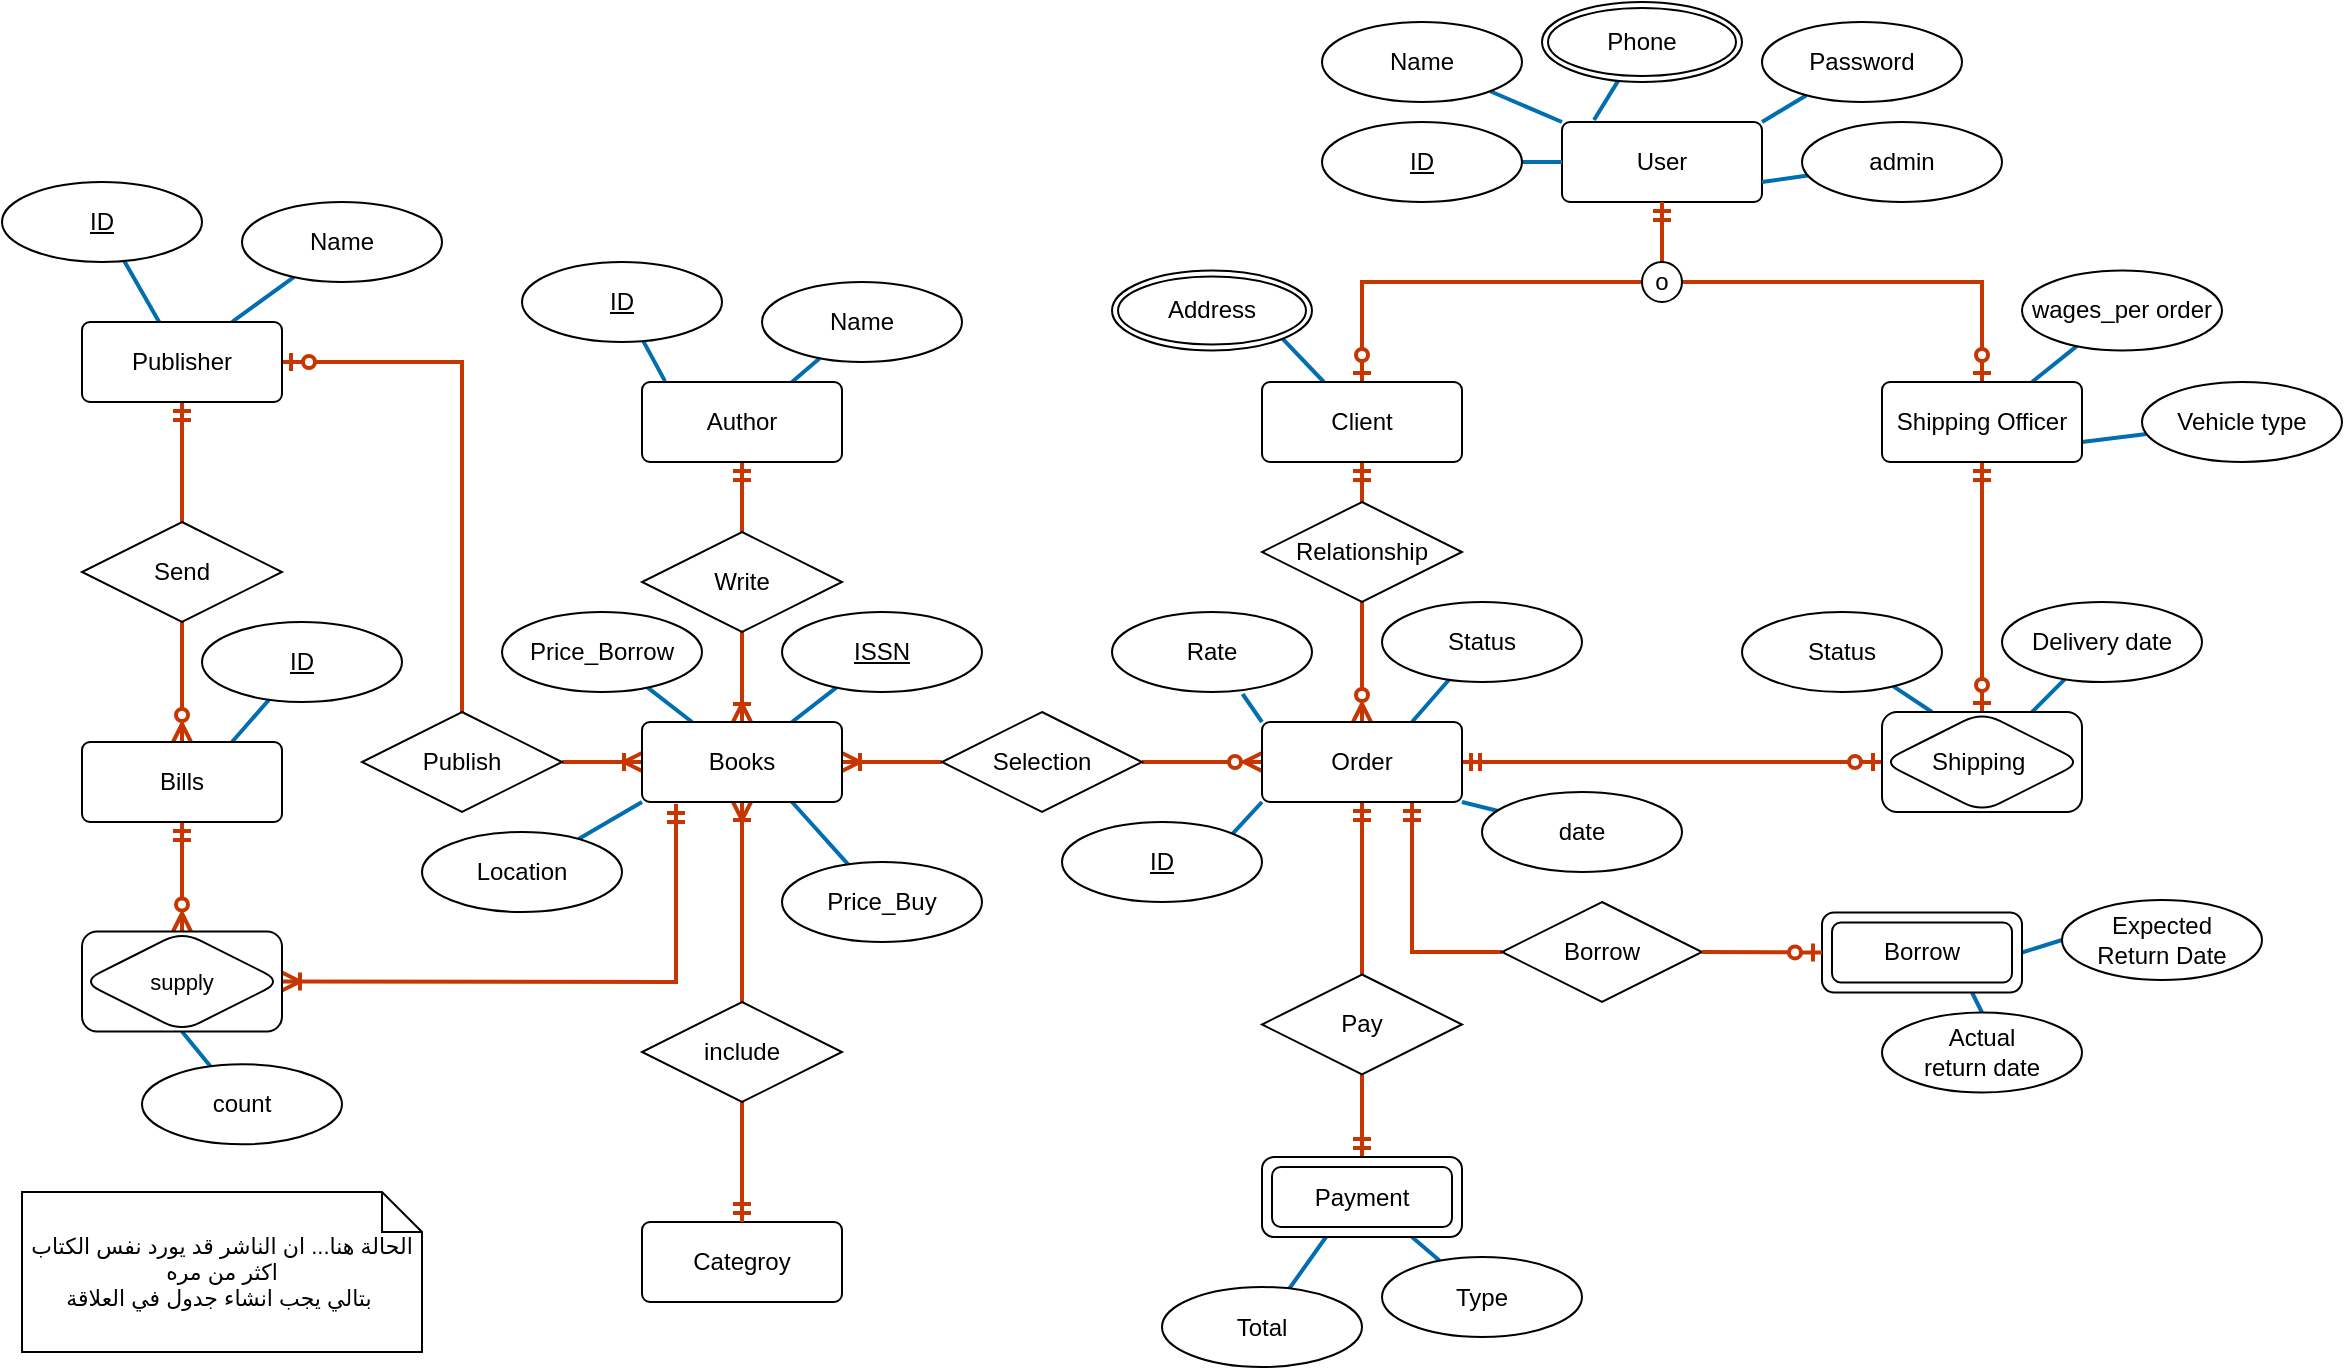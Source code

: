<mxfile version="16.5.1" type="device"><diagram id="JxD4gfSCiAcHLxDcsW2C" name="Page-1"><mxGraphModel dx="723" dy="454" grid="1" gridSize="10" guides="1" tooltips="1" connect="1" arrows="1" fold="1" page="1" pageScale="1" pageWidth="1654" pageHeight="1169" math="0" shadow="0"><root><mxCell id="0"/><mxCell id="1" parent="0"/><mxCell id="jdEGDxnfKWeA7EX0PXju-33" style="edgeStyle=none;shape=connector;rounded=0;orthogonalLoop=1;jettySize=auto;html=1;entryX=0.17;entryY=1.025;entryDx=0;entryDy=0;labelBackgroundColor=default;fontFamily=Helvetica;fontSize=11;fontColor=default;endArrow=ERmandOne;endFill=0;strokeColor=#C73500;strokeWidth=2;fillColor=#fa6800;exitX=1;exitY=0.5;exitDx=0;exitDy=0;startArrow=ERoneToMany;startFill=0;entryPerimeter=0;" parent="1" source="jdEGDxnfKWeA7EX0PXju-32" target="jdEGDxnfKWeA7EX0PXju-8" edge="1"><mxGeometry relative="1" as="geometry"><Array as="points"><mxPoint x="357" y="640"/></Array></mxGeometry></mxCell><mxCell id="jdEGDxnfKWeA7EX0PXju-34" style="edgeStyle=none;shape=connector;rounded=0;orthogonalLoop=1;jettySize=auto;html=1;entryX=0.5;entryY=1;entryDx=0;entryDy=0;labelBackgroundColor=default;fontFamily=Helvetica;fontSize=11;fontColor=default;endArrow=ERmandOne;endFill=0;strokeColor=#C73500;strokeWidth=2;fillColor=#fa6800;exitX=0.5;exitY=0;exitDx=0;exitDy=0;startArrow=ERzeroToMany;startFill=0;" parent="1" source="jdEGDxnfKWeA7EX0PXju-32" target="jdEGDxnfKWeA7EX0PXju-10" edge="1"><mxGeometry relative="1" as="geometry"/></mxCell><mxCell id="jdEGDxnfKWeA7EX0PXju-92" style="edgeStyle=none;shape=connector;rounded=0;orthogonalLoop=1;jettySize=auto;html=1;labelBackgroundColor=default;fontFamily=Helvetica;fontSize=12;fontColor=default;endArrow=none;endFill=0;strokeColor=#006EAF;strokeWidth=2;fillColor=#1ba1e2;entryX=0.75;entryY=0;entryDx=0;entryDy=0;" parent="1" source="jdEGDxnfKWeA7EX0PXju-93" target="jdEGDxnfKWeA7EX0PXju-10" edge="1"><mxGeometry relative="1" as="geometry"><mxPoint x="144" y="515" as="targetPoint"/></mxGeometry></mxCell><mxCell id="jdEGDxnfKWeA7EX0PXju-16" value="" style="fontSize=12;html=1;endArrow=ERzeroToMany;startArrow=none;rounded=0;exitX=0.5;exitY=1;exitDx=0;exitDy=0;fillColor=#fa6800;strokeColor=#C73500;strokeWidth=2;entryX=0.5;entryY=0;entryDx=0;entryDy=0;endFill=0;" parent="1" source="jdEGDxnfKWeA7EX0PXju-14" target="jdEGDxnfKWeA7EX0PXju-10" edge="1"><mxGeometry width="100" height="100" relative="1" as="geometry"><mxPoint x="100" y="550" as="sourcePoint"/><mxPoint x="80" y="440" as="targetPoint"/></mxGeometry></mxCell><mxCell id="jdEGDxnfKWeA7EX0PXju-17" value="" style="fontSize=12;html=1;endArrow=none;startArrow=ERmandOne;rounded=0;exitX=0.5;exitY=1;exitDx=0;exitDy=0;fillColor=#fa6800;strokeColor=#C73500;strokeWidth=2;entryX=0.5;entryY=0;entryDx=0;entryDy=0;endFill=0;" parent="1" source="jdEGDxnfKWeA7EX0PXju-12" target="jdEGDxnfKWeA7EX0PXju-14" edge="1"><mxGeometry width="100" height="100" relative="1" as="geometry"><mxPoint x="250" y="380" as="sourcePoint"/><mxPoint x="250" y="530" as="targetPoint"/><Array as="points"><mxPoint x="110" y="360"/></Array></mxGeometry></mxCell><mxCell id="jdEGDxnfKWeA7EX0PXju-21" style="edgeStyle=none;rounded=0;orthogonalLoop=1;jettySize=auto;html=1;endArrow=ERzeroToOne;endFill=0;strokeWidth=2;fillColor=#fa6800;strokeColor=#C73500;entryX=1;entryY=0.5;entryDx=0;entryDy=0;" parent="1" source="jdEGDxnfKWeA7EX0PXju-18" target="jdEGDxnfKWeA7EX0PXju-12" edge="1"><mxGeometry relative="1" as="geometry"><mxPoint x="250" y="320" as="targetPoint"/><Array as="points"><mxPoint x="250" y="330"/></Array></mxGeometry></mxCell><mxCell id="jdEGDxnfKWeA7EX0PXju-37" style="edgeStyle=none;shape=connector;rounded=0;orthogonalLoop=1;jettySize=auto;html=1;entryX=0.5;entryY=1;entryDx=0;entryDy=0;labelBackgroundColor=default;fontFamily=Helvetica;fontSize=11;fontColor=default;endArrow=ERoneToMany;endFill=0;strokeColor=#C73500;strokeWidth=2;fillColor=#fa6800;" parent="1" source="jdEGDxnfKWeA7EX0PXju-35" target="jdEGDxnfKWeA7EX0PXju-8" edge="1"><mxGeometry relative="1" as="geometry"/></mxCell><mxCell id="jdEGDxnfKWeA7EX0PXju-25" style="edgeStyle=none;shape=connector;rounded=0;orthogonalLoop=1;jettySize=auto;html=1;entryX=0.5;entryY=1;entryDx=0;entryDy=0;labelBackgroundColor=default;fontFamily=Helvetica;fontSize=11;fontColor=default;endArrow=ERmandOne;endFill=0;strokeColor=#C73500;strokeWidth=2;fillColor=#fa6800;" parent="1" source="jdEGDxnfKWeA7EX0PXju-22" target="jdEGDxnfKWeA7EX0PXju-3" edge="1"><mxGeometry relative="1" as="geometry"/></mxCell><mxCell id="jdEGDxnfKWeA7EX0PXju-20" style="edgeStyle=none;rounded=0;orthogonalLoop=1;jettySize=auto;html=1;entryX=0;entryY=0.5;entryDx=0;entryDy=0;endArrow=ERoneToMany;endFill=0;strokeWidth=2;fillColor=#fa6800;strokeColor=#C73500;" parent="1" source="jdEGDxnfKWeA7EX0PXju-18" target="jdEGDxnfKWeA7EX0PXju-8" edge="1"><mxGeometry relative="1" as="geometry"/></mxCell><mxCell id="jdEGDxnfKWeA7EX0PXju-27" style="edgeStyle=none;shape=connector;rounded=0;orthogonalLoop=1;jettySize=auto;html=1;labelBackgroundColor=default;fontFamily=Helvetica;fontSize=11;fontColor=default;endArrow=ERoneToMany;endFill=0;strokeColor=#C73500;strokeWidth=2;fillColor=#fa6800;" parent="1" source="jdEGDxnfKWeA7EX0PXju-22" target="jdEGDxnfKWeA7EX0PXju-8" edge="1"><mxGeometry relative="1" as="geometry"/></mxCell><mxCell id="RATi3GhrAoLPhoVQ4J70-42" style="edgeStyle=none;shape=connector;rounded=0;orthogonalLoop=1;jettySize=auto;html=1;labelBackgroundColor=default;fontFamily=Helvetica;fontSize=11;fontColor=default;endArrow=none;endFill=0;strokeColor=#006EAF;strokeWidth=2;fillColor=#1ba1e2;entryX=0.75;entryY=1;entryDx=0;entryDy=0;" parent="1" source="RATi3GhrAoLPhoVQ4J70-43" target="jdEGDxnfKWeA7EX0PXju-8" edge="1"><mxGeometry relative="1" as="geometry"><mxPoint x="390" y="560" as="targetPoint"/><mxPoint x="549.324" y="661.554" as="sourcePoint"/></mxGeometry></mxCell><mxCell id="jdEGDxnfKWeA7EX0PXju-53" style="edgeStyle=none;shape=connector;rounded=0;orthogonalLoop=1;jettySize=auto;html=1;labelBackgroundColor=default;fontFamily=Helvetica;fontSize=11;fontColor=default;endArrow=none;endFill=0;strokeColor=#006EAF;strokeWidth=2;fillColor=#1ba1e2;entryX=0.25;entryY=0;entryDx=0;entryDy=0;" parent="1" source="jdEGDxnfKWeA7EX0PXju-54" target="jdEGDxnfKWeA7EX0PXju-8" edge="1"><mxGeometry relative="1" as="geometry"><mxPoint x="420" y="530" as="targetPoint"/></mxGeometry></mxCell><mxCell id="jdEGDxnfKWeA7EX0PXju-79" style="edgeStyle=none;shape=connector;rounded=0;orthogonalLoop=1;jettySize=auto;html=1;labelBackgroundColor=default;fontFamily=Helvetica;fontSize=12;fontColor=default;endArrow=none;endFill=0;strokeColor=#006EAF;strokeWidth=2;fillColor=#1ba1e2;entryX=0.75;entryY=0;entryDx=0;entryDy=0;" parent="1" source="jdEGDxnfKWeA7EX0PXju-80" target="jdEGDxnfKWeA7EX0PXju-8" edge="1"><mxGeometry relative="1" as="geometry"><mxPoint x="430" y="570" as="targetPoint"/></mxGeometry></mxCell><mxCell id="jdEGDxnfKWeA7EX0PXju-86" style="edgeStyle=none;shape=connector;rounded=0;orthogonalLoop=1;jettySize=auto;html=1;labelBackgroundColor=default;fontFamily=Helvetica;fontSize=11;fontColor=default;endArrow=none;endFill=0;strokeColor=#006EAF;strokeWidth=2;fillColor=#1ba1e2;entryX=0.32;entryY=1;entryDx=0;entryDy=0;entryPerimeter=0;" parent="1" source="jdEGDxnfKWeA7EX0PXju-87" target="jdEGDxnfKWeA7EX0PXju-9" edge="1"><mxGeometry relative="1" as="geometry"><mxPoint x="550" y="877.5" as="targetPoint"/><mxPoint x="669.324" y="779.054" as="sourcePoint"/></mxGeometry></mxCell><mxCell id="jdEGDxnfKWeA7EX0PXju-56" style="edgeStyle=none;shape=connector;rounded=0;orthogonalLoop=1;jettySize=auto;html=1;labelBackgroundColor=default;fontFamily=Helvetica;fontSize=11;fontColor=default;endArrow=none;endFill=0;strokeColor=#006EAF;strokeWidth=2;fillColor=#1ba1e2;entryX=0.5;entryY=1;entryDx=0;entryDy=0;" parent="1" source="jdEGDxnfKWeA7EX0PXju-57" target="jdEGDxnfKWeA7EX0PXju-32" edge="1"><mxGeometry relative="1" as="geometry"><mxPoint x="160" y="650" as="targetPoint"/></mxGeometry></mxCell><mxCell id="jdEGDxnfKWeA7EX0PXju-64" style="edgeStyle=none;shape=connector;rounded=0;orthogonalLoop=1;jettySize=auto;html=1;labelBackgroundColor=default;fontFamily=Helvetica;fontSize=11;fontColor=default;endArrow=none;endFill=0;strokeColor=#006EAF;strokeWidth=2;fillColor=#1ba1e2;entryX=0.75;entryY=1;entryDx=0;entryDy=0;" parent="1" source="jdEGDxnfKWeA7EX0PXju-65" target="jdEGDxnfKWeA7EX0PXju-9" edge="1"><mxGeometry relative="1" as="geometry"><mxPoint x="650" y="957.5" as="targetPoint"/></mxGeometry></mxCell><mxCell id="jdEGDxnfKWeA7EX0PXju-63" style="edgeStyle=none;shape=connector;rounded=0;orthogonalLoop=1;jettySize=auto;html=1;labelBackgroundColor=default;fontFamily=Helvetica;fontSize=11;fontColor=default;endArrow=ERmandOne;endFill=0;strokeColor=#C73500;strokeWidth=2;fillColor=#fa6800;startArrow=none;exitX=0.5;exitY=1;exitDx=0;exitDy=0;entryX=0.5;entryY=0;entryDx=0;entryDy=0;" parent="1" source="jdEGDxnfKWeA7EX0PXju-59" target="jdEGDxnfKWeA7EX0PXju-9" edge="1"><mxGeometry relative="1" as="geometry"><mxPoint x="810" y="735" as="sourcePoint"/><mxPoint x="760" y="790" as="targetPoint"/><Array as="points"/></mxGeometry></mxCell><mxCell id="KL6t0yrP0AmpaEVRuksc-3" style="edgeStyle=none;shape=connector;rounded=0;orthogonalLoop=1;jettySize=auto;html=1;labelBackgroundColor=default;fontFamily=Helvetica;fontSize=11;fontColor=default;endArrow=ERmandOne;endFill=0;strokeColor=#C73500;strokeWidth=2;fillColor=#fa6800;startArrow=none;startFill=0;entryX=0.75;entryY=1;entryDx=0;entryDy=0;exitX=0;exitY=0.5;exitDx=0;exitDy=0;" edge="1" parent="1" source="KL6t0yrP0AmpaEVRuksc-4" target="jdEGDxnfKWeA7EX0PXju-31"><mxGeometry relative="1" as="geometry"><Array as="points"><mxPoint x="725" y="625"/></Array><mxPoint x="780" y="600" as="sourcePoint"/><mxPoint x="700" y="573.75" as="targetPoint"/></mxGeometry></mxCell><mxCell id="jdEGDxnfKWeA7EX0PXju-39" style="edgeStyle=none;shape=connector;rounded=0;orthogonalLoop=1;jettySize=auto;html=1;entryX=1;entryY=0.5;entryDx=0;entryDy=0;labelBackgroundColor=default;fontFamily=Helvetica;fontSize=11;fontColor=default;endArrow=ERoneToMany;endFill=0;strokeColor=#C73500;strokeWidth=2;fillColor=#fa6800;startArrow=none;startFill=0;" parent="1" source="gCIFR5AvSCSNovYaRCUh-2" target="jdEGDxnfKWeA7EX0PXju-8" edge="1"><mxGeometry relative="1" as="geometry"><mxPoint x="550" y="540" as="targetPoint"/></mxGeometry></mxCell><mxCell id="jdEGDxnfKWeA7EX0PXju-5" style="edgeStyle=none;rounded=0;orthogonalLoop=1;jettySize=auto;html=1;endArrow=ERzeroToOne;endFill=0;fillColor=#fa6800;strokeColor=#C73500;strokeWidth=2;labelBackgroundColor=default;fontFamily=Helvetica;fontSize=12;fontColor=default;shape=connector;exitX=1;exitY=0.5;exitDx=0;exitDy=0;entryX=0.5;entryY=0;entryDx=0;entryDy=0;" parent="1" source="jdEGDxnfKWeA7EX0PXju-7" target="RATi3GhrAoLPhoVQ4J70-3" edge="1"><mxGeometry relative="1" as="geometry"><mxPoint x="1010" y="330" as="targetPoint"/><Array as="points"><mxPoint x="1010" y="290"/></Array><mxPoint x="600" y="290" as="sourcePoint"/></mxGeometry></mxCell><mxCell id="RATi3GhrAoLPhoVQ4J70-18" style="edgeStyle=none;shape=connector;rounded=0;orthogonalLoop=1;jettySize=auto;html=1;labelBackgroundColor=default;fontFamily=Helvetica;fontSize=11;fontColor=default;endArrow=none;endFill=0;strokeColor=#006EAF;strokeWidth=2;fillColor=#1ba1e2;entryX=0.75;entryY=0;entryDx=0;entryDy=0;" parent="1" source="RATi3GhrAoLPhoVQ4J70-19" target="RATi3GhrAoLPhoVQ4J70-3" edge="1"><mxGeometry relative="1" as="geometry"><mxPoint x="790" y="84.25" as="targetPoint"/></mxGeometry></mxCell><mxCell id="RATi3GhrAoLPhoVQ4J70-20" style="edgeStyle=none;shape=connector;rounded=0;orthogonalLoop=1;jettySize=auto;html=1;labelBackgroundColor=default;fontFamily=Helvetica;fontSize=11;fontColor=default;endArrow=none;endFill=0;strokeColor=#006EAF;strokeWidth=2;fillColor=#1ba1e2;entryX=1;entryY=0.75;entryDx=0;entryDy=0;" parent="1" source="RATi3GhrAoLPhoVQ4J70-21" target="RATi3GhrAoLPhoVQ4J70-3" edge="1"><mxGeometry relative="1" as="geometry"><mxPoint x="800" y="94.25" as="targetPoint"/></mxGeometry></mxCell><mxCell id="RATi3GhrAoLPhoVQ4J70-10" style="edgeStyle=none;shape=connector;rounded=0;orthogonalLoop=1;jettySize=auto;html=1;entryX=0.5;entryY=1;entryDx=0;entryDy=0;labelBackgroundColor=default;fontFamily=Helvetica;fontSize=11;fontColor=default;endArrow=ERmandOne;endFill=0;strokeColor=#C73500;strokeWidth=2;fillColor=#fa6800;exitX=0.5;exitY=0;exitDx=0;exitDy=0;startArrow=ERzeroToOne;startFill=0;" parent="1" source="RATi3GhrAoLPhoVQ4J70-7" target="RATi3GhrAoLPhoVQ4J70-3" edge="1"><mxGeometry relative="1" as="geometry"><Array as="points"/><mxPoint x="890" y="409.25" as="sourcePoint"/><mxPoint x="985" y="436.25" as="targetPoint"/></mxGeometry></mxCell><mxCell id="RATi3GhrAoLPhoVQ4J70-33" style="edgeStyle=none;shape=connector;rounded=0;orthogonalLoop=1;jettySize=auto;html=1;labelBackgroundColor=default;fontFamily=Helvetica;fontSize=11;fontColor=default;endArrow=none;endFill=0;strokeColor=#006EAF;strokeWidth=2;fillColor=#1ba1e2;entryX=0.25;entryY=0;entryDx=0;entryDy=0;" parent="1" source="RATi3GhrAoLPhoVQ4J70-34" target="RATi3GhrAoLPhoVQ4J70-7" edge="1"><mxGeometry relative="1" as="geometry"><mxPoint x="935" y="394.25" as="targetPoint"/></mxGeometry></mxCell><mxCell id="RATi3GhrAoLPhoVQ4J70-35" style="edgeStyle=none;shape=connector;rounded=0;orthogonalLoop=1;jettySize=auto;html=1;labelBackgroundColor=default;fontFamily=Helvetica;fontSize=11;fontColor=default;endArrow=none;endFill=0;strokeColor=#006EAF;strokeWidth=2;fillColor=#1ba1e2;entryX=0.75;entryY=1;entryDx=0;entryDy=0;exitX=0.5;exitY=0;exitDx=0;exitDy=0;" parent="1" source="RATi3GhrAoLPhoVQ4J70-36" target="KL6t0yrP0AmpaEVRuksc-2" edge="1"><mxGeometry relative="1" as="geometry"><mxPoint x="924" y="479.5" as="targetPoint"/><mxPoint x="1160" y="510.25" as="sourcePoint"/></mxGeometry></mxCell><mxCell id="RATi3GhrAoLPhoVQ4J70-37" style="edgeStyle=none;shape=connector;rounded=0;orthogonalLoop=1;jettySize=auto;html=1;labelBackgroundColor=default;fontFamily=Helvetica;fontSize=11;fontColor=default;endArrow=none;endFill=0;strokeColor=#006EAF;strokeWidth=2;fillColor=#1ba1e2;entryX=0.75;entryY=0;entryDx=0;entryDy=0;" parent="1" source="RATi3GhrAoLPhoVQ4J70-38" target="RATi3GhrAoLPhoVQ4J70-7" edge="1"><mxGeometry relative="1" as="geometry"><mxPoint x="1075" y="424.25" as="targetPoint"/></mxGeometry></mxCell><mxCell id="jdEGDxnfKWeA7EX0PXju-40" style="edgeStyle=none;shape=connector;rounded=0;orthogonalLoop=1;jettySize=auto;html=1;entryX=0.5;entryY=0;entryDx=0;entryDy=0;labelBackgroundColor=default;fontFamily=Helvetica;fontSize=11;fontColor=default;endArrow=ERzeroToMany;endFill=0;strokeColor=#C73500;strokeWidth=2;fillColor=#fa6800;startArrow=none;startFill=0;exitX=0.5;exitY=1;exitDx=0;exitDy=0;" parent="1" source="Wd9NpJ-SAtUR62N8q9Qz-1" target="jdEGDxnfKWeA7EX0PXju-31" edge="1"><mxGeometry relative="1" as="geometry"><mxPoint x="680" y="394.25" as="sourcePoint"/></mxGeometry></mxCell><mxCell id="jdEGDxnfKWeA7EX0PXju-44" style="edgeStyle=none;shape=connector;rounded=0;orthogonalLoop=1;jettySize=auto;html=1;labelBackgroundColor=default;fontFamily=Helvetica;fontSize=11;fontColor=default;endArrow=none;endFill=0;strokeColor=#006EAF;strokeWidth=2;fillColor=#1ba1e2;entryX=0.75;entryY=0;entryDx=0;entryDy=0;" parent="1" source="jdEGDxnfKWeA7EX0PXju-45" target="jdEGDxnfKWeA7EX0PXju-31" edge="1"><mxGeometry relative="1" as="geometry"><mxPoint x="780" y="540" as="targetPoint"/></mxGeometry></mxCell><mxCell id="jdEGDxnfKWeA7EX0PXju-46" style="edgeStyle=none;shape=connector;rounded=0;orthogonalLoop=1;jettySize=auto;html=1;labelBackgroundColor=default;fontFamily=Helvetica;fontSize=11;fontColor=default;endArrow=none;endFill=0;strokeColor=#006EAF;strokeWidth=2;fillColor=#1ba1e2;entryX=1;entryY=0.5;entryDx=0;entryDy=0;exitX=0;exitY=0.5;exitDx=0;exitDy=0;" parent="1" source="jdEGDxnfKWeA7EX0PXju-47" target="KL6t0yrP0AmpaEVRuksc-2" edge="1"><mxGeometry relative="1" as="geometry"><mxPoint x="870" y="625.25" as="targetPoint"/><mxPoint x="834.645" y="556.108" as="sourcePoint"/></mxGeometry></mxCell><mxCell id="jdEGDxnfKWeA7EX0PXju-51" style="edgeStyle=none;shape=connector;rounded=0;orthogonalLoop=1;jettySize=auto;html=1;labelBackgroundColor=default;fontFamily=Helvetica;fontSize=11;fontColor=default;endArrow=none;endFill=0;strokeColor=#006EAF;strokeWidth=2;fillColor=#1ba1e2;entryX=0;entryY=0;entryDx=0;entryDy=0;exitX=0.653;exitY=1.025;exitDx=0;exitDy=0;exitPerimeter=0;" parent="1" source="jdEGDxnfKWeA7EX0PXju-52" target="jdEGDxnfKWeA7EX0PXju-31" edge="1"><mxGeometry relative="1" as="geometry"><mxPoint x="600" y="510" as="targetPoint"/><mxPoint x="746.47" y="479.254" as="sourcePoint"/></mxGeometry></mxCell><mxCell id="jdEGDxnfKWeA7EX0PXju-62" value="" style="edgeStyle=none;shape=connector;rounded=0;orthogonalLoop=1;jettySize=auto;html=1;labelBackgroundColor=default;fontFamily=Helvetica;fontSize=11;fontColor=default;endArrow=none;endFill=0;strokeColor=#C73500;strokeWidth=2;fillColor=#fa6800;startArrow=ERmandOne;startFill=0;exitX=0.5;exitY=1;exitDx=0;exitDy=0;entryX=0.5;entryY=0;entryDx=0;entryDy=0;" parent="1" source="jdEGDxnfKWeA7EX0PXju-31" target="jdEGDxnfKWeA7EX0PXju-59" edge="1"><mxGeometry relative="1" as="geometry"><mxPoint x="685" y="550" as="sourcePoint"/><mxPoint x="760" y="670" as="targetPoint"/><Array as="points"/></mxGeometry></mxCell><mxCell id="jdEGDxnfKWeA7EX0PXju-82" style="edgeStyle=none;shape=connector;rounded=0;orthogonalLoop=1;jettySize=auto;html=1;labelBackgroundColor=default;fontFamily=Helvetica;fontSize=11;fontColor=default;endArrow=none;endFill=0;strokeColor=#006EAF;strokeWidth=2;fillColor=#1ba1e2;entryX=0;entryY=1;entryDx=0;entryDy=0;exitX=1;exitY=0;exitDx=0;exitDy=0;" parent="1" source="jdEGDxnfKWeA7EX0PXju-83" target="jdEGDxnfKWeA7EX0PXju-31" edge="1"><mxGeometry relative="1" as="geometry"><mxPoint x="920" y="555" as="targetPoint"/><mxPoint x="784.645" y="514.142" as="sourcePoint"/></mxGeometry></mxCell><mxCell id="gCIFR5AvSCSNovYaRCUh-3" value="" style="edgeStyle=none;shape=connector;rounded=0;orthogonalLoop=1;jettySize=auto;html=1;entryX=1;entryY=0.5;entryDx=0;entryDy=0;labelBackgroundColor=default;fontFamily=Helvetica;fontSize=11;fontColor=default;endArrow=none;endFill=0;strokeColor=#C73500;strokeWidth=2;fillColor=#fa6800;startArrow=ERzeroToMany;startFill=0;" parent="1" source="jdEGDxnfKWeA7EX0PXju-31" target="gCIFR5AvSCSNovYaRCUh-2" edge="1"><mxGeometry relative="1" as="geometry"><mxPoint x="770" y="534.63" as="sourcePoint"/><mxPoint x="600" y="530.0" as="targetPoint"/></mxGeometry></mxCell><mxCell id="RATi3GhrAoLPhoVQ4J70-9" style="edgeStyle=none;shape=connector;rounded=0;orthogonalLoop=1;jettySize=auto;html=1;labelBackgroundColor=default;fontFamily=Helvetica;fontSize=11;fontColor=default;endArrow=ERmandOne;endFill=0;strokeColor=#C73500;strokeWidth=2;fillColor=#fa6800;exitX=0;exitY=0.5;exitDx=0;exitDy=0;startArrow=ERzeroToOne;startFill=0;entryX=1;entryY=0.5;entryDx=0;entryDy=0;" parent="1" source="RATi3GhrAoLPhoVQ4J70-7" target="jdEGDxnfKWeA7EX0PXju-31" edge="1"><mxGeometry relative="1" as="geometry"><Array as="points"/><mxPoint x="820" y="671.75" as="sourcePoint"/><mxPoint x="850" y="485" as="targetPoint"/></mxGeometry></mxCell><mxCell id="RATi3GhrAoLPhoVQ4J70-4" style="rounded=0;orthogonalLoop=1;jettySize=auto;html=1;endArrow=ERzeroToOne;endFill=0;fillColor=#fa6800;strokeColor=#C73500;strokeWidth=2;labelBackgroundColor=default;fontFamily=Helvetica;fontSize=12;fontColor=default;shape=connector;startArrow=none;entryX=0.5;entryY=0;entryDx=0;entryDy=0;exitX=0;exitY=0.5;exitDx=0;exitDy=0;" parent="1" source="jdEGDxnfKWeA7EX0PXju-7" target="jdEGDxnfKWeA7EX0PXju-2" edge="1"><mxGeometry relative="1" as="geometry"><mxPoint x="600" y="320" as="targetPoint"/><Array as="points"><mxPoint x="700" y="290"/></Array><mxPoint x="700" y="270" as="sourcePoint"/></mxGeometry></mxCell><mxCell id="Wd9NpJ-SAtUR62N8q9Qz-2" value="" style="edgeStyle=none;shape=connector;rounded=0;orthogonalLoop=1;jettySize=auto;html=1;entryX=0.5;entryY=0;entryDx=0;entryDy=0;labelBackgroundColor=default;fontFamily=Helvetica;fontSize=11;fontColor=default;endArrow=none;endFill=0;strokeColor=#C73500;strokeWidth=2;fillColor=#fa6800;startArrow=ERmandOne;startFill=0;exitX=0.5;exitY=1;exitDx=0;exitDy=0;" parent="1" source="jdEGDxnfKWeA7EX0PXju-2" target="Wd9NpJ-SAtUR62N8q9Qz-1" edge="1"><mxGeometry relative="1" as="geometry"><mxPoint x="680" y="360" as="sourcePoint"/><mxPoint x="700" y="510" as="targetPoint"/></mxGeometry></mxCell><mxCell id="RATi3GhrAoLPhoVQ4J70-24" style="edgeStyle=none;shape=connector;rounded=0;orthogonalLoop=1;jettySize=auto;html=1;labelBackgroundColor=default;fontFamily=Helvetica;fontSize=12;fontColor=default;endArrow=none;endFill=0;strokeColor=#006EAF;strokeWidth=2;fillColor=#1ba1e2;exitX=1;exitY=1;exitDx=0;exitDy=0;" parent="1" source="RATi3GhrAoLPhoVQ4J70-25" target="jdEGDxnfKWeA7EX0PXju-2" edge="1"><mxGeometry relative="1" as="geometry"><mxPoint x="710" y="316.12" as="targetPoint"/><mxPoint x="590" y="320" as="sourcePoint"/></mxGeometry></mxCell><mxCell id="RATi3GhrAoLPhoVQ4J70-13" style="edgeStyle=none;shape=connector;rounded=0;orthogonalLoop=1;jettySize=auto;html=1;labelBackgroundColor=default;fontFamily=Helvetica;fontSize=11;fontColor=default;endArrow=none;endFill=0;strokeColor=#006EAF;strokeWidth=2;fillColor=#1ba1e2;entryX=0.75;entryY=0;entryDx=0;entryDy=0;" parent="1" source="RATi3GhrAoLPhoVQ4J70-14" target="jdEGDxnfKWeA7EX0PXju-12" edge="1"><mxGeometry relative="1" as="geometry"><mxPoint x="255" y="315" as="targetPoint"/></mxGeometry></mxCell><mxCell id="RATi3GhrAoLPhoVQ4J70-15" style="edgeStyle=none;shape=connector;rounded=0;orthogonalLoop=1;jettySize=auto;html=1;labelBackgroundColor=default;fontFamily=Helvetica;fontSize=12;fontColor=default;endArrow=none;endFill=0;strokeColor=#006EAF;strokeWidth=2;fillColor=#1ba1e2;" parent="1" source="RATi3GhrAoLPhoVQ4J70-16" target="jdEGDxnfKWeA7EX0PXju-12" edge="1"><mxGeometry relative="1" as="geometry"><mxPoint x="230" y="315" as="targetPoint"/></mxGeometry></mxCell><mxCell id="RATi3GhrAoLPhoVQ4J70-51" style="edgeStyle=none;shape=connector;rounded=0;orthogonalLoop=1;jettySize=auto;html=1;labelBackgroundColor=default;fontFamily=Helvetica;fontSize=11;fontColor=default;endArrow=none;endFill=0;strokeColor=#006EAF;strokeWidth=2;fillColor=#1ba1e2;entryX=0.75;entryY=0;entryDx=0;entryDy=0;" parent="1" source="RATi3GhrAoLPhoVQ4J70-52" target="jdEGDxnfKWeA7EX0PXju-3" edge="1"><mxGeometry relative="1" as="geometry"><mxPoint x="395" y="350" as="targetPoint"/></mxGeometry></mxCell><mxCell id="RATi3GhrAoLPhoVQ4J70-53" style="edgeStyle=none;shape=connector;rounded=0;orthogonalLoop=1;jettySize=auto;html=1;labelBackgroundColor=default;fontFamily=Helvetica;fontSize=12;fontColor=default;endArrow=none;endFill=0;strokeColor=#006EAF;strokeWidth=2;fillColor=#1ba1e2;entryX=0.115;entryY=-0.011;entryDx=0;entryDy=0;entryPerimeter=0;" parent="1" source="RATi3GhrAoLPhoVQ4J70-54" target="jdEGDxnfKWeA7EX0PXju-3" edge="1"><mxGeometry relative="1" as="geometry"><mxPoint x="358.571" y="350" as="targetPoint"/></mxGeometry></mxCell><mxCell id="jdEGDxnfKWeA7EX0PXju-1" value="User" style="rounded=1;arcSize=10;whiteSpace=wrap;html=1;align=center;fontFamily=Helvetica;fontSize=12;fontColor=default;strokeColor=default;fillColor=default;" parent="1" vertex="1"><mxGeometry x="800" y="210" width="100" height="40" as="geometry"/></mxCell><mxCell id="jdEGDxnfKWeA7EX0PXju-2" value="Client" style="rounded=1;arcSize=10;whiteSpace=wrap;html=1;align=center;fontFamily=Helvetica;fontSize=12;fontColor=default;strokeColor=default;fillColor=default;" parent="1" vertex="1"><mxGeometry x="650" y="340" width="100" height="40" as="geometry"/></mxCell><mxCell id="jdEGDxnfKWeA7EX0PXju-3" value="Author" style="rounded=1;arcSize=10;whiteSpace=wrap;html=1;align=center;fontFamily=Helvetica;fontSize=12;fontColor=default;strokeColor=default;fillColor=default;" parent="1" vertex="1"><mxGeometry x="340" y="340" width="100" height="40" as="geometry"/></mxCell><mxCell id="jdEGDxnfKWeA7EX0PXju-6" style="edgeStyle=none;shape=connector;rounded=0;orthogonalLoop=1;jettySize=auto;html=1;labelBackgroundColor=default;fontFamily=Helvetica;fontSize=12;fontColor=default;endArrow=ERmandOne;endFill=0;strokeColor=#C73500;strokeWidth=2;fillColor=#fa6800;" parent="1" source="jdEGDxnfKWeA7EX0PXju-7" target="jdEGDxnfKWeA7EX0PXju-1" edge="1"><mxGeometry relative="1" as="geometry"/></mxCell><mxCell id="jdEGDxnfKWeA7EX0PXju-8" value="Books" style="rounded=1;arcSize=10;whiteSpace=wrap;html=1;align=center;fontFamily=Helvetica;fontSize=12;fontColor=default;strokeColor=default;fillColor=default;" parent="1" vertex="1"><mxGeometry x="340" y="510" width="100" height="40" as="geometry"/></mxCell><mxCell id="jdEGDxnfKWeA7EX0PXju-9" value="Payment" style="rounded=1;shape=ext;margin=3;double=1;whiteSpace=wrap;html=1;align=center;fontFamily=Helvetica;fontSize=12;fontColor=default;strokeColor=default;fillColor=default;" parent="1" vertex="1"><mxGeometry x="650" y="727.5" width="100" height="40" as="geometry"/></mxCell><mxCell id="jdEGDxnfKWeA7EX0PXju-10" value="Bills" style="rounded=1;arcSize=10;whiteSpace=wrap;html=1;align=center;fontFamily=Helvetica;fontSize=12;fontColor=default;strokeColor=default;fillColor=default;" parent="1" vertex="1"><mxGeometry x="60" y="520" width="100" height="40" as="geometry"/></mxCell><mxCell id="jdEGDxnfKWeA7EX0PXju-11" value="Categroy" style="rounded=1;arcSize=10;whiteSpace=wrap;html=1;align=center;fontFamily=Helvetica;fontSize=12;fontColor=default;strokeColor=default;fillColor=default;" parent="1" vertex="1"><mxGeometry x="340" y="760" width="100" height="40" as="geometry"/></mxCell><mxCell id="jdEGDxnfKWeA7EX0PXju-12" value="Publisher" style="rounded=1;arcSize=10;whiteSpace=wrap;html=1;align=center;fontFamily=Helvetica;fontSize=12;fontColor=default;strokeColor=default;fillColor=default;" parent="1" vertex="1"><mxGeometry x="60" y="310" width="100" height="40" as="geometry"/></mxCell><mxCell id="jdEGDxnfKWeA7EX0PXju-14" value="Send" style="shape=rhombus;perimeter=rhombusPerimeter;whiteSpace=wrap;html=1;align=center;fontFamily=Helvetica;fontSize=12;fontColor=default;strokeColor=default;fillColor=default;" parent="1" vertex="1"><mxGeometry x="60" y="410" width="100" height="50" as="geometry"/></mxCell><mxCell id="jdEGDxnfKWeA7EX0PXju-18" value="Publish" style="shape=rhombus;perimeter=rhombusPerimeter;whiteSpace=wrap;html=1;align=center;fontFamily=Helvetica;fontSize=12;fontColor=default;strokeColor=default;fillColor=default;" parent="1" vertex="1"><mxGeometry x="200" y="505" width="100" height="50" as="geometry"/></mxCell><mxCell id="jdEGDxnfKWeA7EX0PXju-22" value="Write" style="shape=rhombus;perimeter=rhombusPerimeter;whiteSpace=wrap;html=1;align=center;fontFamily=Helvetica;fontSize=12;fontColor=default;strokeColor=default;fillColor=default;" parent="1" vertex="1"><mxGeometry x="340" y="415" width="100" height="50" as="geometry"/></mxCell><mxCell id="jdEGDxnfKWeA7EX0PXju-31" value="Order" style="rounded=1;arcSize=10;whiteSpace=wrap;html=1;align=center;fontFamily=Helvetica;fontSize=12;fontColor=default;strokeColor=default;fillColor=default;" parent="1" vertex="1"><mxGeometry x="650" y="510" width="100" height="40" as="geometry"/></mxCell><mxCell id="jdEGDxnfKWeA7EX0PXju-32" value="supply" style="rounded=1;shape=associativeEntity;whiteSpace=wrap;html=1;align=center;fontFamily=Helvetica;fontSize=11;fontColor=default;" parent="1" vertex="1"><mxGeometry x="60" y="614.75" width="100" height="50" as="geometry"/></mxCell><mxCell id="jdEGDxnfKWeA7EX0PXju-36" style="edgeStyle=none;shape=connector;rounded=0;orthogonalLoop=1;jettySize=auto;html=1;entryX=0.5;entryY=0;entryDx=0;entryDy=0;labelBackgroundColor=default;fontFamily=Helvetica;fontSize=11;fontColor=default;endArrow=ERmandOne;endFill=0;strokeColor=#C73500;strokeWidth=2;fillColor=#fa6800;" parent="1" source="jdEGDxnfKWeA7EX0PXju-35" target="jdEGDxnfKWeA7EX0PXju-11" edge="1"><mxGeometry relative="1" as="geometry"/></mxCell><mxCell id="jdEGDxnfKWeA7EX0PXju-35" value="include" style="shape=rhombus;perimeter=rhombusPerimeter;whiteSpace=wrap;html=1;align=center;fontFamily=Helvetica;fontSize=12;fontColor=default;strokeColor=default;fillColor=default;" parent="1" vertex="1"><mxGeometry x="340" y="650" width="100" height="50" as="geometry"/></mxCell><mxCell id="jdEGDxnfKWeA7EX0PXju-45" value="&lt;span style=&quot;font-size: 12px&quot;&gt;Status&lt;/span&gt;" style="ellipse;whiteSpace=wrap;html=1;align=center;fontFamily=Helvetica;fontSize=11;fontColor=default;" parent="1" vertex="1"><mxGeometry x="710" y="450" width="100" height="40" as="geometry"/></mxCell><mxCell id="jdEGDxnfKWeA7EX0PXju-47" value="&lt;span style=&quot;font-size: 12px&quot;&gt;Expected &lt;br&gt;Return Date&lt;/span&gt;" style="ellipse;whiteSpace=wrap;html=1;align=center;fontFamily=Helvetica;fontSize=11;fontColor=default;" parent="1" vertex="1"><mxGeometry x="1050" y="599" width="100" height="40" as="geometry"/></mxCell><mxCell id="jdEGDxnfKWeA7EX0PXju-52" value="&lt;span style=&quot;font-size: 12px&quot;&gt;Rate&lt;/span&gt;" style="ellipse;whiteSpace=wrap;html=1;align=center;fontFamily=Helvetica;fontSize=11;fontColor=default;" parent="1" vertex="1"><mxGeometry x="575" y="455" width="100" height="40" as="geometry"/></mxCell><mxCell id="jdEGDxnfKWeA7EX0PXju-54" value="&lt;span style=&quot;font-size: 12px&quot;&gt;Price_&lt;/span&gt;&lt;span style=&quot;font-size: 12px&quot;&gt;Borrow&lt;/span&gt;" style="ellipse;whiteSpace=wrap;html=1;align=center;fontFamily=Helvetica;fontSize=11;fontColor=default;" parent="1" vertex="1"><mxGeometry x="270" y="455" width="100" height="40" as="geometry"/></mxCell><mxCell id="jdEGDxnfKWeA7EX0PXju-57" value="&lt;span style=&quot;font-size: 12px&quot;&gt;count&lt;/span&gt;" style="ellipse;whiteSpace=wrap;html=1;align=center;fontFamily=Helvetica;fontSize=11;fontColor=default;" parent="1" vertex="1"><mxGeometry x="90" y="681.12" width="100" height="40" as="geometry"/></mxCell><mxCell id="jdEGDxnfKWeA7EX0PXju-59" value="Pay" style="shape=rhombus;perimeter=rhombusPerimeter;whiteSpace=wrap;html=1;align=center;fontFamily=Helvetica;fontSize=12;fontColor=default;strokeColor=default;fillColor=default;" parent="1" vertex="1"><mxGeometry x="650" y="636.25" width="100" height="50" as="geometry"/></mxCell><mxCell id="jdEGDxnfKWeA7EX0PXju-65" value="&lt;span style=&quot;font-size: 12px&quot;&gt;Type&lt;/span&gt;" style="ellipse;whiteSpace=wrap;html=1;align=center;fontFamily=Helvetica;fontSize=11;fontColor=default;" parent="1" vertex="1"><mxGeometry x="710" y="777.5" width="100" height="40" as="geometry"/></mxCell><mxCell id="jdEGDxnfKWeA7EX0PXju-72" style="edgeStyle=none;shape=connector;rounded=0;orthogonalLoop=1;jettySize=auto;html=1;labelBackgroundColor=default;fontFamily=Helvetica;fontSize=11;fontColor=default;endArrow=none;endFill=0;strokeColor=#006EAF;strokeWidth=2;fillColor=#1ba1e2;entryX=0;entryY=0;entryDx=0;entryDy=0;" parent="1" source="jdEGDxnfKWeA7EX0PXju-73" target="jdEGDxnfKWeA7EX0PXju-1" edge="1"><mxGeometry relative="1" as="geometry"><mxPoint x="890" y="190" as="targetPoint"/></mxGeometry></mxCell><mxCell id="jdEGDxnfKWeA7EX0PXju-73" value="&lt;span style=&quot;font-size: 12px&quot;&gt;Name&lt;/span&gt;" style="ellipse;whiteSpace=wrap;html=1;align=center;fontFamily=Helvetica;fontSize=11;fontColor=default;" parent="1" vertex="1"><mxGeometry x="680" y="160" width="100" height="40" as="geometry"/></mxCell><mxCell id="jdEGDxnfKWeA7EX0PXju-76" style="edgeStyle=none;shape=connector;rounded=0;orthogonalLoop=1;jettySize=auto;html=1;labelBackgroundColor=default;fontFamily=Helvetica;fontSize=12;fontColor=default;endArrow=none;endFill=0;strokeColor=#006EAF;strokeWidth=2;fillColor=#1ba1e2;entryX=0;entryY=0.5;entryDx=0;entryDy=0;" parent="1" source="jdEGDxnfKWeA7EX0PXju-77" target="jdEGDxnfKWeA7EX0PXju-1" edge="1"><mxGeometry relative="1" as="geometry"><mxPoint x="740" y="150" as="targetPoint"/></mxGeometry></mxCell><mxCell id="jdEGDxnfKWeA7EX0PXju-77" value="ID" style="ellipse;whiteSpace=wrap;html=1;align=center;fontStyle=4;fontFamily=Helvetica;fontSize=12;fontColor=default;strokeColor=default;fillColor=default;" parent="1" vertex="1"><mxGeometry x="680" y="210" width="100" height="40" as="geometry"/></mxCell><mxCell id="jdEGDxnfKWeA7EX0PXju-78" value="الحالة هنا... ان الناشر قد يورد نفس الكتاب اكثر من مره&lt;br&gt;بتالي يجب انشاء جدول في العلاقة&amp;nbsp;" style="shape=note;size=20;whiteSpace=wrap;html=1;fontFamily=Helvetica;fontSize=11;fontColor=default;" parent="1" vertex="1"><mxGeometry x="30" y="745" width="200" height="80" as="geometry"/></mxCell><mxCell id="jdEGDxnfKWeA7EX0PXju-80" value="ISSN" style="ellipse;whiteSpace=wrap;html=1;align=center;fontStyle=4;fontFamily=Helvetica;fontSize=12;fontColor=default;strokeColor=default;fillColor=default;" parent="1" vertex="1"><mxGeometry x="410" y="455" width="100" height="40" as="geometry"/></mxCell><mxCell id="jdEGDxnfKWeA7EX0PXju-83" value="&lt;span style=&quot;font-size: 12px&quot;&gt;ID&lt;/span&gt;" style="ellipse;whiteSpace=wrap;html=1;align=center;fontStyle=4;fontFamily=Helvetica;fontSize=12;fontColor=default;strokeColor=default;fillColor=default;" parent="1" vertex="1"><mxGeometry x="550" y="560" width="100" height="40" as="geometry"/></mxCell><mxCell id="jdEGDxnfKWeA7EX0PXju-87" value="&lt;span style=&quot;font-size: 12px&quot;&gt;Total&lt;/span&gt;" style="ellipse;whiteSpace=wrap;html=1;align=center;fontFamily=Helvetica;fontSize=11;fontColor=default;" parent="1" vertex="1"><mxGeometry x="600" y="792.5" width="100" height="40" as="geometry"/></mxCell><mxCell id="jdEGDxnfKWeA7EX0PXju-91" style="edgeStyle=none;shape=connector;rounded=0;orthogonalLoop=1;jettySize=auto;html=1;exitX=0.5;exitY=1;exitDx=0;exitDy=0;labelBackgroundColor=default;fontFamily=Helvetica;fontSize=11;fontColor=default;startArrow=ERmandOne;startFill=0;endArrow=ERzeroToMany;endFill=0;strokeColor=#C73500;strokeWidth=2;fillColor=#fa6800;" parent="1" source="jdEGDxnfKWeA7EX0PXju-65" target="jdEGDxnfKWeA7EX0PXju-65" edge="1"><mxGeometry relative="1" as="geometry"/></mxCell><mxCell id="jdEGDxnfKWeA7EX0PXju-93" value="ID" style="ellipse;whiteSpace=wrap;html=1;align=center;fontStyle=4;fontFamily=Helvetica;fontSize=12;fontColor=default;strokeColor=default;fillColor=default;" parent="1" vertex="1"><mxGeometry x="120" y="460" width="100" height="40" as="geometry"/></mxCell><mxCell id="gCIFR5AvSCSNovYaRCUh-2" value="Selection" style="shape=rhombus;perimeter=rhombusPerimeter;whiteSpace=wrap;html=1;align=center;fontFamily=Helvetica;fontSize=12;fontColor=default;strokeColor=default;fillColor=default;" parent="1" vertex="1"><mxGeometry x="490" y="505" width="100" height="50" as="geometry"/></mxCell><mxCell id="Wd9NpJ-SAtUR62N8q9Qz-1" value="Relationship" style="shape=rhombus;perimeter=rhombusPerimeter;whiteSpace=wrap;html=1;align=center;fontFamily=Helvetica;fontSize=12;fontColor=default;strokeColor=default;fillColor=default;" parent="1" vertex="1"><mxGeometry x="650" y="400" width="100" height="50" as="geometry"/></mxCell><mxCell id="RATi3GhrAoLPhoVQ4J70-3" value="Shipping Officer" style="rounded=1;arcSize=10;whiteSpace=wrap;html=1;align=center;fontFamily=Helvetica;fontSize=12;fontColor=default;strokeColor=default;fillColor=default;" parent="1" vertex="1"><mxGeometry x="960" y="340" width="100" height="40" as="geometry"/></mxCell><mxCell id="RATi3GhrAoLPhoVQ4J70-7" value="&lt;span style=&quot;font-size: 12px&quot;&gt;Shipping&amp;nbsp;&lt;/span&gt;" style="rounded=1;shape=associativeEntity;whiteSpace=wrap;html=1;align=center;fontFamily=Helvetica;fontSize=11;fontColor=default;" parent="1" vertex="1"><mxGeometry x="960" y="505" width="100" height="50" as="geometry"/></mxCell><mxCell id="RATi3GhrAoLPhoVQ4J70-11" style="edgeStyle=none;shape=connector;rounded=0;orthogonalLoop=1;jettySize=auto;html=1;labelBackgroundColor=default;fontFamily=Helvetica;fontSize=11;fontColor=default;endArrow=none;endFill=0;strokeColor=#006EAF;strokeWidth=2;fillColor=#1ba1e2;entryX=1;entryY=0.75;entryDx=0;entryDy=0;" parent="1" source="RATi3GhrAoLPhoVQ4J70-12" target="jdEGDxnfKWeA7EX0PXju-1" edge="1"><mxGeometry relative="1" as="geometry"><mxPoint x="955" y="250" as="targetPoint"/></mxGeometry></mxCell><mxCell id="RATi3GhrAoLPhoVQ4J70-12" value="&lt;span style=&quot;font-size: 12px&quot;&gt;admin&lt;/span&gt;" style="ellipse;whiteSpace=wrap;html=1;align=center;fontFamily=Helvetica;fontSize=11;fontColor=default;" parent="1" vertex="1"><mxGeometry x="920" y="210" width="100" height="40" as="geometry"/></mxCell><mxCell id="RATi3GhrAoLPhoVQ4J70-14" value="&lt;span style=&quot;font-size: 12px&quot;&gt;Name&lt;/span&gt;" style="ellipse;whiteSpace=wrap;html=1;align=center;fontFamily=Helvetica;fontSize=11;fontColor=default;" parent="1" vertex="1"><mxGeometry x="140" y="250" width="100" height="40" as="geometry"/></mxCell><mxCell id="RATi3GhrAoLPhoVQ4J70-16" value="ID" style="ellipse;whiteSpace=wrap;html=1;align=center;fontStyle=4;fontFamily=Helvetica;fontSize=12;fontColor=default;strokeColor=default;fillColor=default;" parent="1" vertex="1"><mxGeometry x="20" y="240" width="100" height="40" as="geometry"/></mxCell><mxCell id="RATi3GhrAoLPhoVQ4J70-19" value="&lt;span style=&quot;font-size: 12px&quot;&gt;wages_per order&lt;/span&gt;" style="ellipse;whiteSpace=wrap;html=1;align=center;fontFamily=Helvetica;fontSize=11;fontColor=default;" parent="1" vertex="1"><mxGeometry x="1030" y="284.25" width="100" height="40" as="geometry"/></mxCell><mxCell id="RATi3GhrAoLPhoVQ4J70-21" value="&lt;span style=&quot;font-size: 12px&quot;&gt;Vehicle type&lt;/span&gt;" style="ellipse;whiteSpace=wrap;html=1;align=center;fontFamily=Helvetica;fontSize=11;fontColor=default;" parent="1" vertex="1"><mxGeometry x="1090" y="340" width="100" height="40" as="geometry"/></mxCell><mxCell id="RATi3GhrAoLPhoVQ4J70-22" style="edgeStyle=none;shape=connector;rounded=0;orthogonalLoop=1;jettySize=auto;html=1;labelBackgroundColor=default;fontFamily=Helvetica;fontSize=11;fontColor=default;endArrow=none;endFill=0;strokeColor=#006EAF;strokeWidth=2;fillColor=#1ba1e2;entryX=1;entryY=0;entryDx=0;entryDy=0;" parent="1" source="RATi3GhrAoLPhoVQ4J70-23" target="jdEGDxnfKWeA7EX0PXju-1" edge="1"><mxGeometry relative="1" as="geometry"><mxPoint x="1010" y="180" as="targetPoint"/></mxGeometry></mxCell><mxCell id="RATi3GhrAoLPhoVQ4J70-23" value="&lt;span style=&quot;font-size: 12px&quot;&gt;Password&lt;/span&gt;" style="ellipse;whiteSpace=wrap;html=1;align=center;fontFamily=Helvetica;fontSize=11;fontColor=default;" parent="1" vertex="1"><mxGeometry x="900" y="160" width="100" height="40" as="geometry"/></mxCell><mxCell id="RATi3GhrAoLPhoVQ4J70-25" value="Address" style="ellipse;shape=doubleEllipse;margin=3;whiteSpace=wrap;html=1;align=center;fontFamily=Helvetica;fontSize=12;fontColor=default;strokeColor=default;fillColor=default;" parent="1" vertex="1"><mxGeometry x="575" y="284.25" width="100" height="40" as="geometry"/></mxCell><mxCell id="jdEGDxnfKWeA7EX0PXju-7" value="o" style="ellipse;whiteSpace=wrap;html=1;aspect=fixed;fontFamily=Helvetica;fontSize=12;fontColor=default;strokeColor=default;fillColor=default;" parent="1" vertex="1"><mxGeometry x="840" y="280" width="20" height="20" as="geometry"/></mxCell><mxCell id="RATi3GhrAoLPhoVQ4J70-27" style="edgeStyle=none;shape=connector;rounded=0;orthogonalLoop=1;jettySize=auto;html=1;labelBackgroundColor=default;fontFamily=Helvetica;fontSize=12;fontColor=default;endArrow=none;endFill=0;strokeColor=#006EAF;strokeWidth=2;fillColor=#1ba1e2;entryX=0.16;entryY=-0.025;entryDx=0;entryDy=0;entryPerimeter=0;" parent="1" source="RATi3GhrAoLPhoVQ4J70-28" target="jdEGDxnfKWeA7EX0PXju-1" edge="1"><mxGeometry relative="1" as="geometry"><mxPoint x="827" y="188" as="targetPoint"/></mxGeometry></mxCell><mxCell id="RATi3GhrAoLPhoVQ4J70-28" value="Phone" style="ellipse;shape=doubleEllipse;margin=3;whiteSpace=wrap;html=1;align=center;fontFamily=Helvetica;fontSize=12;fontColor=default;strokeColor=default;fillColor=default;" parent="1" vertex="1"><mxGeometry x="790" y="150" width="100" height="40" as="geometry"/></mxCell><mxCell id="RATi3GhrAoLPhoVQ4J70-34" value="&lt;span style=&quot;font-size: 12px&quot;&gt;Status&lt;/span&gt;" style="ellipse;whiteSpace=wrap;html=1;align=center;fontFamily=Helvetica;fontSize=11;fontColor=default;" parent="1" vertex="1"><mxGeometry x="890" y="455" width="100" height="40" as="geometry"/></mxCell><mxCell id="RATi3GhrAoLPhoVQ4J70-36" value="&lt;span style=&quot;font-size: 12px&quot;&gt;Actual &lt;br&gt;return date&lt;/span&gt;" style="ellipse;whiteSpace=wrap;html=1;align=center;fontFamily=Helvetica;fontSize=11;fontColor=default;" parent="1" vertex="1"><mxGeometry x="960" y="655.25" width="100" height="40" as="geometry"/></mxCell><mxCell id="RATi3GhrAoLPhoVQ4J70-38" value="&lt;span style=&quot;font-size: 12px&quot;&gt;Delivery date&lt;/span&gt;" style="ellipse;whiteSpace=wrap;html=1;align=center;fontFamily=Helvetica;fontSize=11;fontColor=default;" parent="1" vertex="1"><mxGeometry x="1020" y="450" width="100" height="40" as="geometry"/></mxCell><mxCell id="RATi3GhrAoLPhoVQ4J70-43" value="&lt;span style=&quot;font-size: 12px&quot;&gt;Price_Buy&lt;/span&gt;" style="ellipse;whiteSpace=wrap;html=1;align=center;fontFamily=Helvetica;fontSize=11;fontColor=default;" parent="1" vertex="1"><mxGeometry x="410" y="580" width="100" height="40" as="geometry"/></mxCell><mxCell id="RATi3GhrAoLPhoVQ4J70-44" style="edgeStyle=none;shape=connector;rounded=0;orthogonalLoop=1;jettySize=auto;html=1;labelBackgroundColor=default;fontFamily=Helvetica;fontSize=11;fontColor=default;endArrow=none;endFill=0;strokeColor=#006EAF;strokeWidth=2;fillColor=#1ba1e2;entryX=0;entryY=1;entryDx=0;entryDy=0;" parent="1" source="RATi3GhrAoLPhoVQ4J70-45" target="jdEGDxnfKWeA7EX0PXju-8" edge="1"><mxGeometry relative="1" as="geometry"><mxPoint x="255" y="565.75" as="targetPoint"/><mxPoint x="399.324" y="661.554" as="sourcePoint"/></mxGeometry></mxCell><mxCell id="RATi3GhrAoLPhoVQ4J70-45" value="&lt;span style=&quot;font-size: 12px&quot;&gt;Location&lt;/span&gt;" style="ellipse;whiteSpace=wrap;html=1;align=center;fontFamily=Helvetica;fontSize=11;fontColor=default;" parent="1" vertex="1"><mxGeometry x="230" y="565" width="100" height="40" as="geometry"/></mxCell><mxCell id="RATi3GhrAoLPhoVQ4J70-52" value="&lt;span style=&quot;font-size: 12px&quot;&gt;Name&lt;/span&gt;" style="ellipse;whiteSpace=wrap;html=1;align=center;fontFamily=Helvetica;fontSize=11;fontColor=default;" parent="1" vertex="1"><mxGeometry x="400" y="290" width="100" height="40" as="geometry"/></mxCell><mxCell id="RATi3GhrAoLPhoVQ4J70-54" value="ID" style="ellipse;whiteSpace=wrap;html=1;align=center;fontStyle=4;fontFamily=Helvetica;fontSize=12;fontColor=default;strokeColor=default;fillColor=default;" parent="1" vertex="1"><mxGeometry x="280" y="280" width="100" height="40" as="geometry"/></mxCell><mxCell id="KL6t0yrP0AmpaEVRuksc-2" value="&lt;span&gt;Borrow&lt;/span&gt;" style="rounded=1;shape=ext;margin=3;double=1;whiteSpace=wrap;html=1;align=center;fontFamily=Helvetica;fontSize=12;fontColor=default;strokeColor=default;fillColor=default;" vertex="1" parent="1"><mxGeometry x="930" y="605.25" width="100" height="40" as="geometry"/></mxCell><mxCell id="KL6t0yrP0AmpaEVRuksc-4" value="Borrow" style="shape=rhombus;perimeter=rhombusPerimeter;whiteSpace=wrap;html=1;align=center;fontFamily=Helvetica;fontSize=12;fontColor=default;strokeColor=default;fillColor=default;" vertex="1" parent="1"><mxGeometry x="770" y="600" width="100" height="50" as="geometry"/></mxCell><mxCell id="KL6t0yrP0AmpaEVRuksc-5" value="" style="edgeStyle=none;shape=connector;rounded=0;orthogonalLoop=1;jettySize=auto;html=1;labelBackgroundColor=default;fontFamily=Helvetica;fontSize=11;fontColor=default;endArrow=none;endFill=0;strokeColor=#C73500;strokeWidth=2;fillColor=#fa6800;exitX=0;exitY=0.5;exitDx=0;exitDy=0;startArrow=ERzeroToOne;startFill=0;entryX=1;entryY=0.5;entryDx=0;entryDy=0;" edge="1" parent="1" source="KL6t0yrP0AmpaEVRuksc-2" target="KL6t0yrP0AmpaEVRuksc-4"><mxGeometry relative="1" as="geometry"><Array as="points"/><mxPoint x="910" y="655" as="sourcePoint"/><mxPoint x="870" y="610" as="targetPoint"/></mxGeometry></mxCell><mxCell id="KL6t0yrP0AmpaEVRuksc-10" style="edgeStyle=none;shape=connector;rounded=0;orthogonalLoop=1;jettySize=auto;html=1;labelBackgroundColor=default;fontFamily=Helvetica;fontSize=11;fontColor=default;endArrow=none;endFill=0;strokeColor=#006EAF;strokeWidth=2;fillColor=#1ba1e2;entryX=1;entryY=1;entryDx=0;entryDy=0;" edge="1" parent="1" source="KL6t0yrP0AmpaEVRuksc-11" target="jdEGDxnfKWeA7EX0PXju-31"><mxGeometry relative="1" as="geometry"><mxPoint x="795" y="430" as="targetPoint"/></mxGeometry></mxCell><mxCell id="KL6t0yrP0AmpaEVRuksc-11" value="&lt;span style=&quot;font-size: 12px&quot;&gt;date&lt;/span&gt;" style="ellipse;whiteSpace=wrap;html=1;align=center;fontFamily=Helvetica;fontSize=11;fontColor=default;" vertex="1" parent="1"><mxGeometry x="760" y="545" width="100" height="40" as="geometry"/></mxCell></root></mxGraphModel></diagram></mxfile>